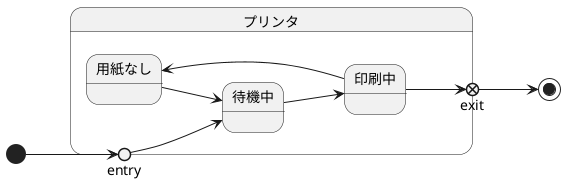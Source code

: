 @startuml プリンタ
left to right direction
state プリンタ{
    state entry <<entrypoint>>
    state exit <<exitpoint>>
    entry --> 待機中
    待機中 --> 印刷中
    印刷中 -up-> 用紙なし
    用紙なし --> 待機中
    印刷中 -down-> exit
}
[*] --> entry
exit --> [*]
@enduml